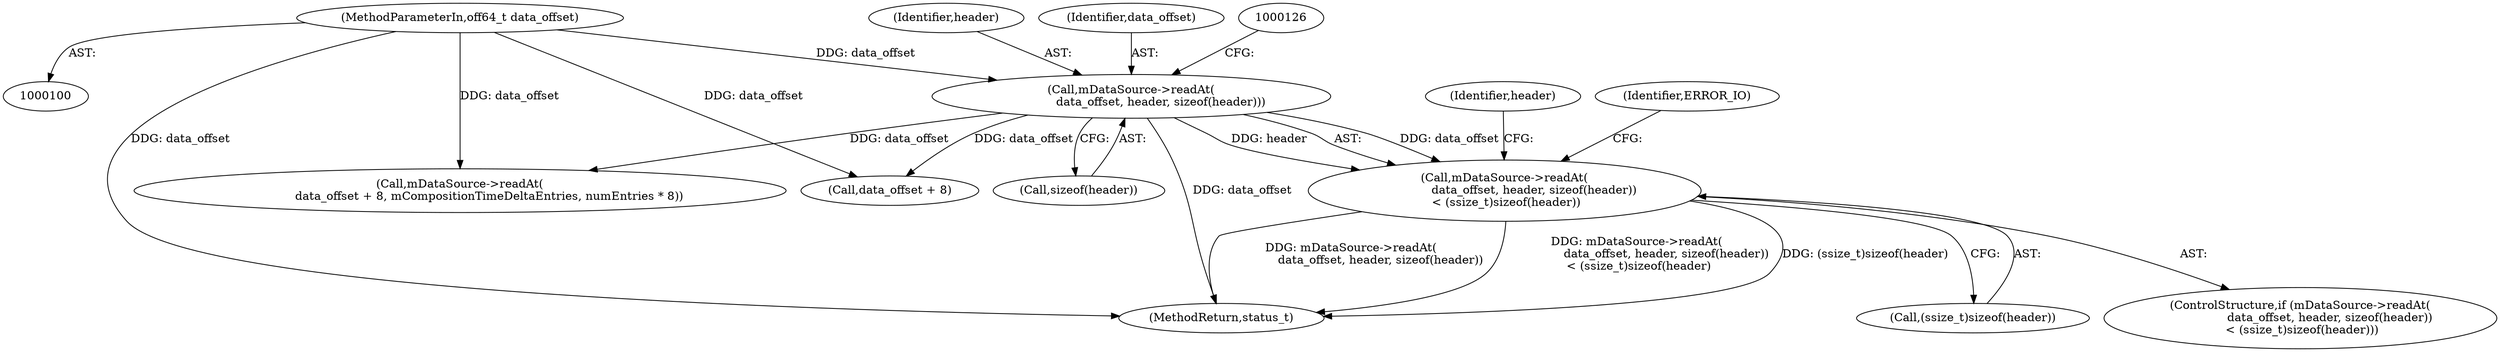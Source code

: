 digraph "0_Android_cf1581c66c2ad8c5b1aaca2e43e350cf5974f46d@API" {
"1000119" [label="(Call,mDataSource->readAt(\n                data_offset, header, sizeof(header))\n < (ssize_t)sizeof(header))"];
"1000120" [label="(Call,mDataSource->readAt(\n                data_offset, header, sizeof(header)))"];
"1000101" [label="(MethodParameterIn,off64_t data_offset)"];
"1000122" [label="(Identifier,header)"];
"1000119" [label="(Call,mDataSource->readAt(\n                data_offset, header, sizeof(header))\n < (ssize_t)sizeof(header))"];
"1000135" [label="(Identifier,header)"];
"1000131" [label="(Identifier,ERROR_IO)"];
"1000101" [label="(MethodParameterIn,off64_t data_offset)"];
"1000121" [label="(Identifier,data_offset)"];
"1000120" [label="(Call,mDataSource->readAt(\n                data_offset, header, sizeof(header)))"];
"1000125" [label="(Call,(ssize_t)sizeof(header))"];
"1000186" [label="(Call,mDataSource->readAt(\n                data_offset + 8, mCompositionTimeDeltaEntries, numEntries * 8))"];
"1000118" [label="(ControlStructure,if (mDataSource->readAt(\n                data_offset, header, sizeof(header))\n < (ssize_t)sizeof(header)))"];
"1000187" [label="(Call,data_offset + 8)"];
"1000123" [label="(Call,sizeof(header))"];
"1000233" [label="(MethodReturn,status_t)"];
"1000119" -> "1000118"  [label="AST: "];
"1000119" -> "1000125"  [label="CFG: "];
"1000120" -> "1000119"  [label="AST: "];
"1000125" -> "1000119"  [label="AST: "];
"1000131" -> "1000119"  [label="CFG: "];
"1000135" -> "1000119"  [label="CFG: "];
"1000119" -> "1000233"  [label="DDG: mDataSource->readAt(\n                data_offset, header, sizeof(header))\n < (ssize_t)sizeof(header)"];
"1000119" -> "1000233"  [label="DDG: (ssize_t)sizeof(header)"];
"1000119" -> "1000233"  [label="DDG: mDataSource->readAt(\n                data_offset, header, sizeof(header))"];
"1000120" -> "1000119"  [label="DDG: data_offset"];
"1000120" -> "1000119"  [label="DDG: header"];
"1000120" -> "1000123"  [label="CFG: "];
"1000121" -> "1000120"  [label="AST: "];
"1000122" -> "1000120"  [label="AST: "];
"1000123" -> "1000120"  [label="AST: "];
"1000126" -> "1000120"  [label="CFG: "];
"1000120" -> "1000233"  [label="DDG: data_offset"];
"1000101" -> "1000120"  [label="DDG: data_offset"];
"1000120" -> "1000186"  [label="DDG: data_offset"];
"1000120" -> "1000187"  [label="DDG: data_offset"];
"1000101" -> "1000100"  [label="AST: "];
"1000101" -> "1000233"  [label="DDG: data_offset"];
"1000101" -> "1000186"  [label="DDG: data_offset"];
"1000101" -> "1000187"  [label="DDG: data_offset"];
}
